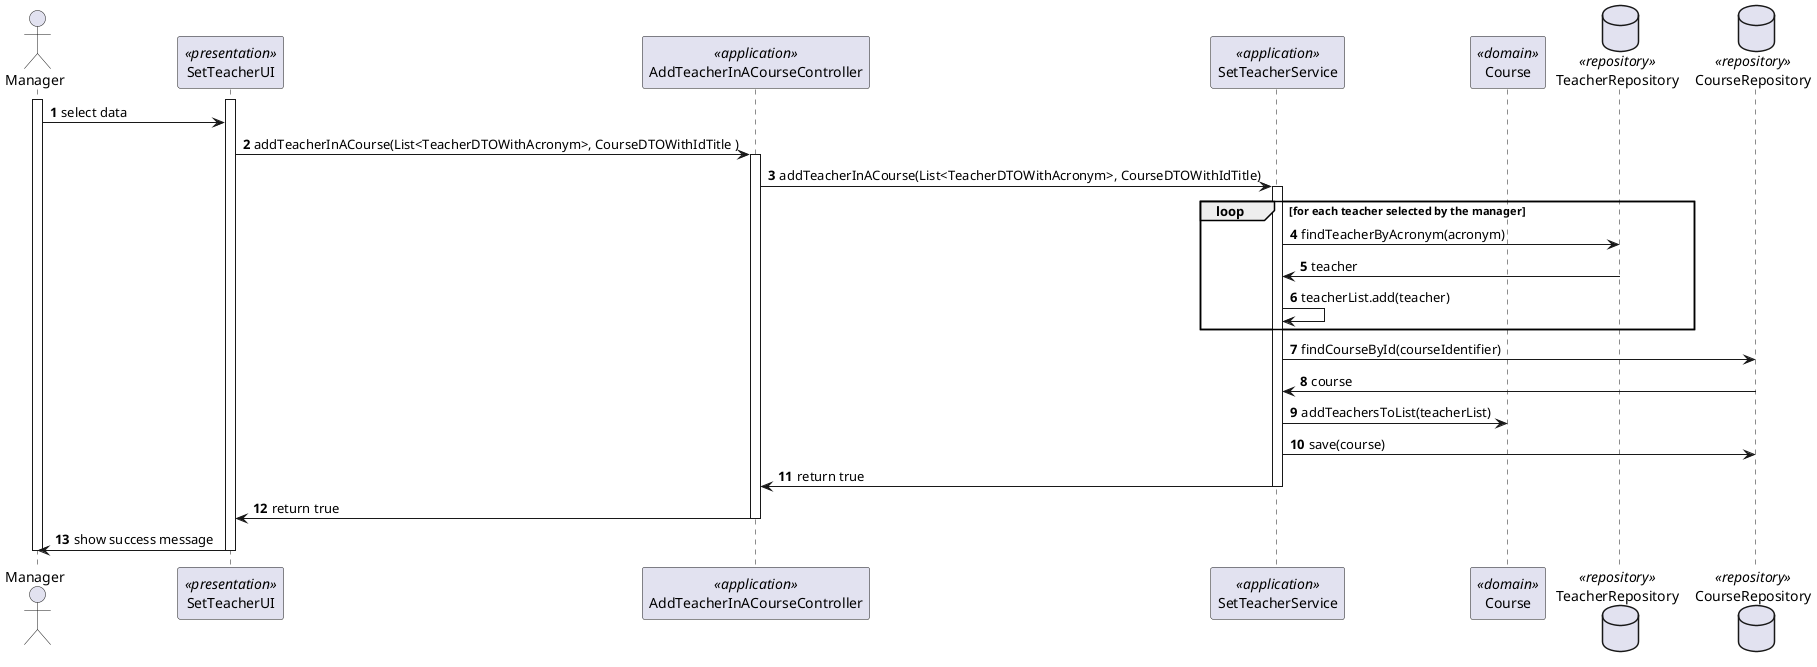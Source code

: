 @startuml
'https://plantuml.com/sequence-diagram

autonumber

actor Manager

participant "SetTeacherUI" as UI <<presentation>>
participant "AddTeacherInACourseController" as Controller <<application>>
participant "SetTeacherService" as Service <<application>>

participant "Course" as Course <<domain>>


database "TeacherRepository" as TeacherRepository <<repository>>
database "CourseRepository" as CourseRepository <<repository>>

activate Manager
activate UI

Manager -> UI: select data



UI -> Controller : addTeacherInACourse(List<TeacherDTOWithAcronym>, CourseDTOWithIdTitle )
activate Controller

Controller -> Service : addTeacherInACourse(List<TeacherDTOWithAcronym>, CourseDTOWithIdTitle)

loop for each teacher selected by the manager
activate Service
Service -> TeacherRepository : findTeacherByAcronym(acronym)
TeacherRepository -> Service : teacher
Service -> Service : teacherList.add(teacher)
end

Service->CourseRepository : findCourseById(courseIdentifier)

CourseRepository -> Service : course

Service -> Course : addTeachersToList(teacherList)

Service -> CourseRepository : save(course)

Service -> Controller : return true

deactivate Service

Controller -> UI : return true

deactivate Controller

UI -> Manager : show success message

deactivate UI
deactivate Manager


@enduml